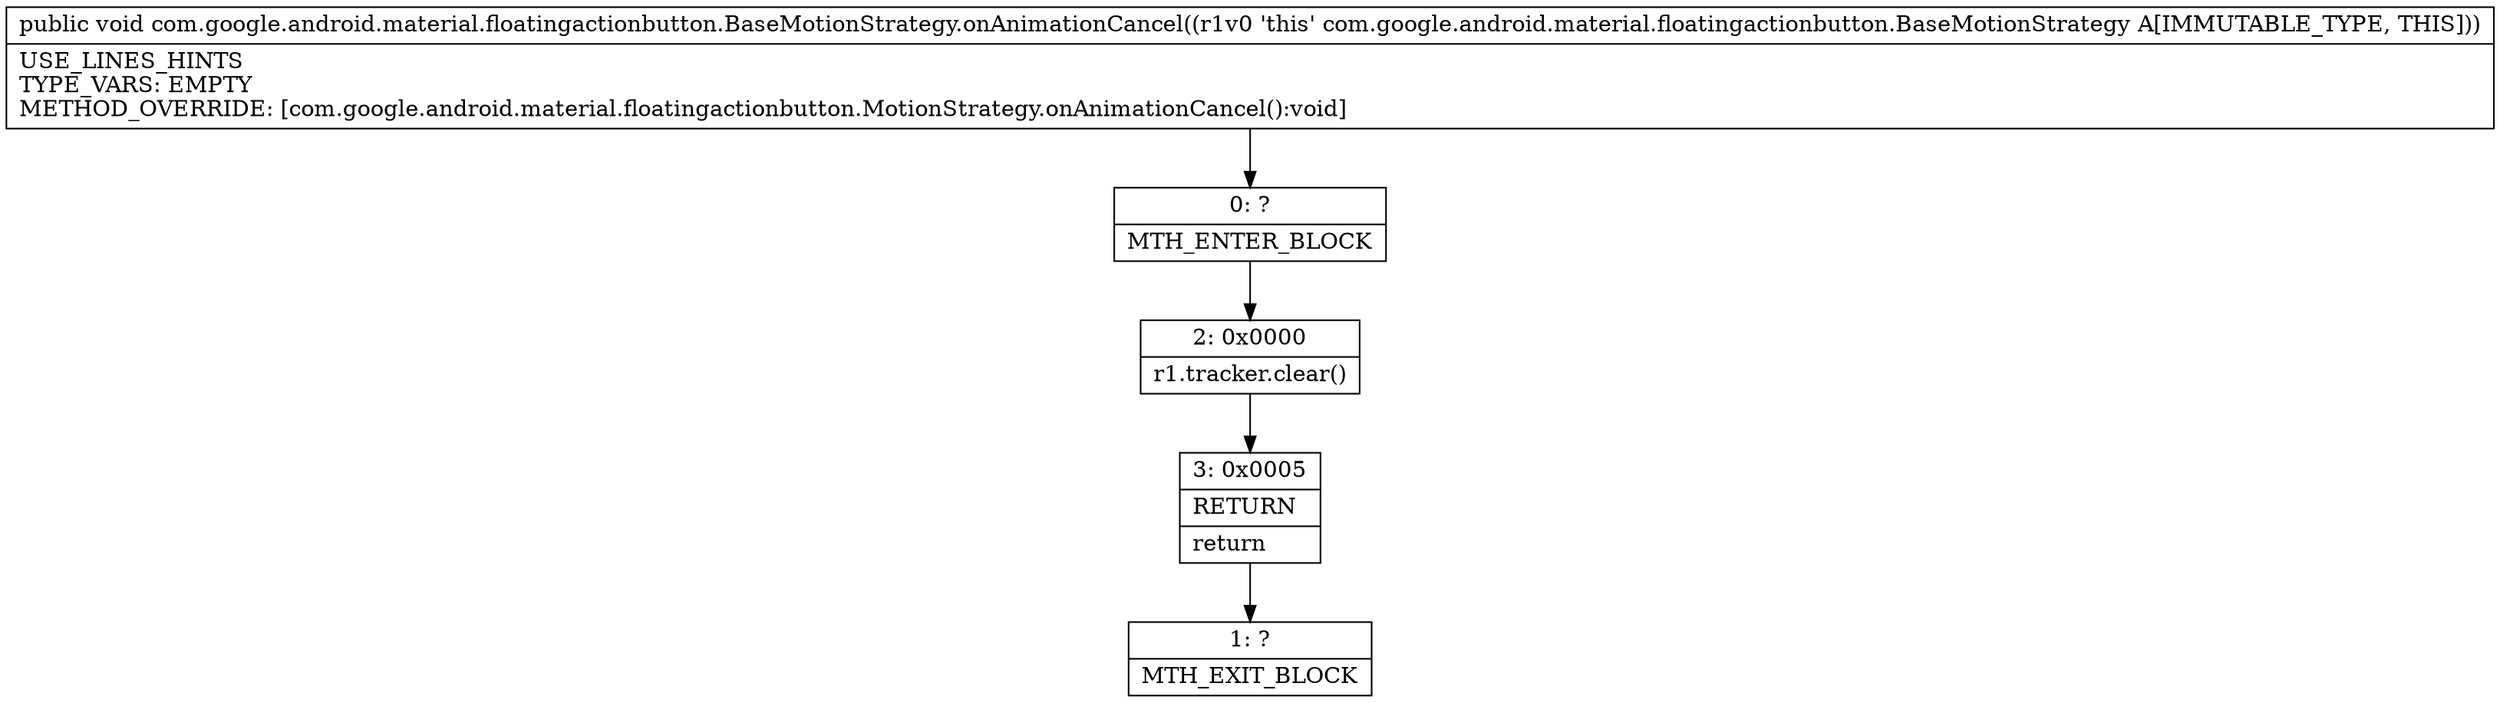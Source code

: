 digraph "CFG forcom.google.android.material.floatingactionbutton.BaseMotionStrategy.onAnimationCancel()V" {
Node_0 [shape=record,label="{0\:\ ?|MTH_ENTER_BLOCK\l}"];
Node_2 [shape=record,label="{2\:\ 0x0000|r1.tracker.clear()\l}"];
Node_3 [shape=record,label="{3\:\ 0x0005|RETURN\l|return\l}"];
Node_1 [shape=record,label="{1\:\ ?|MTH_EXIT_BLOCK\l}"];
MethodNode[shape=record,label="{public void com.google.android.material.floatingactionbutton.BaseMotionStrategy.onAnimationCancel((r1v0 'this' com.google.android.material.floatingactionbutton.BaseMotionStrategy A[IMMUTABLE_TYPE, THIS]))  | USE_LINES_HINTS\lTYPE_VARS: EMPTY\lMETHOD_OVERRIDE: [com.google.android.material.floatingactionbutton.MotionStrategy.onAnimationCancel():void]\l}"];
MethodNode -> Node_0;Node_0 -> Node_2;
Node_2 -> Node_3;
Node_3 -> Node_1;
}

